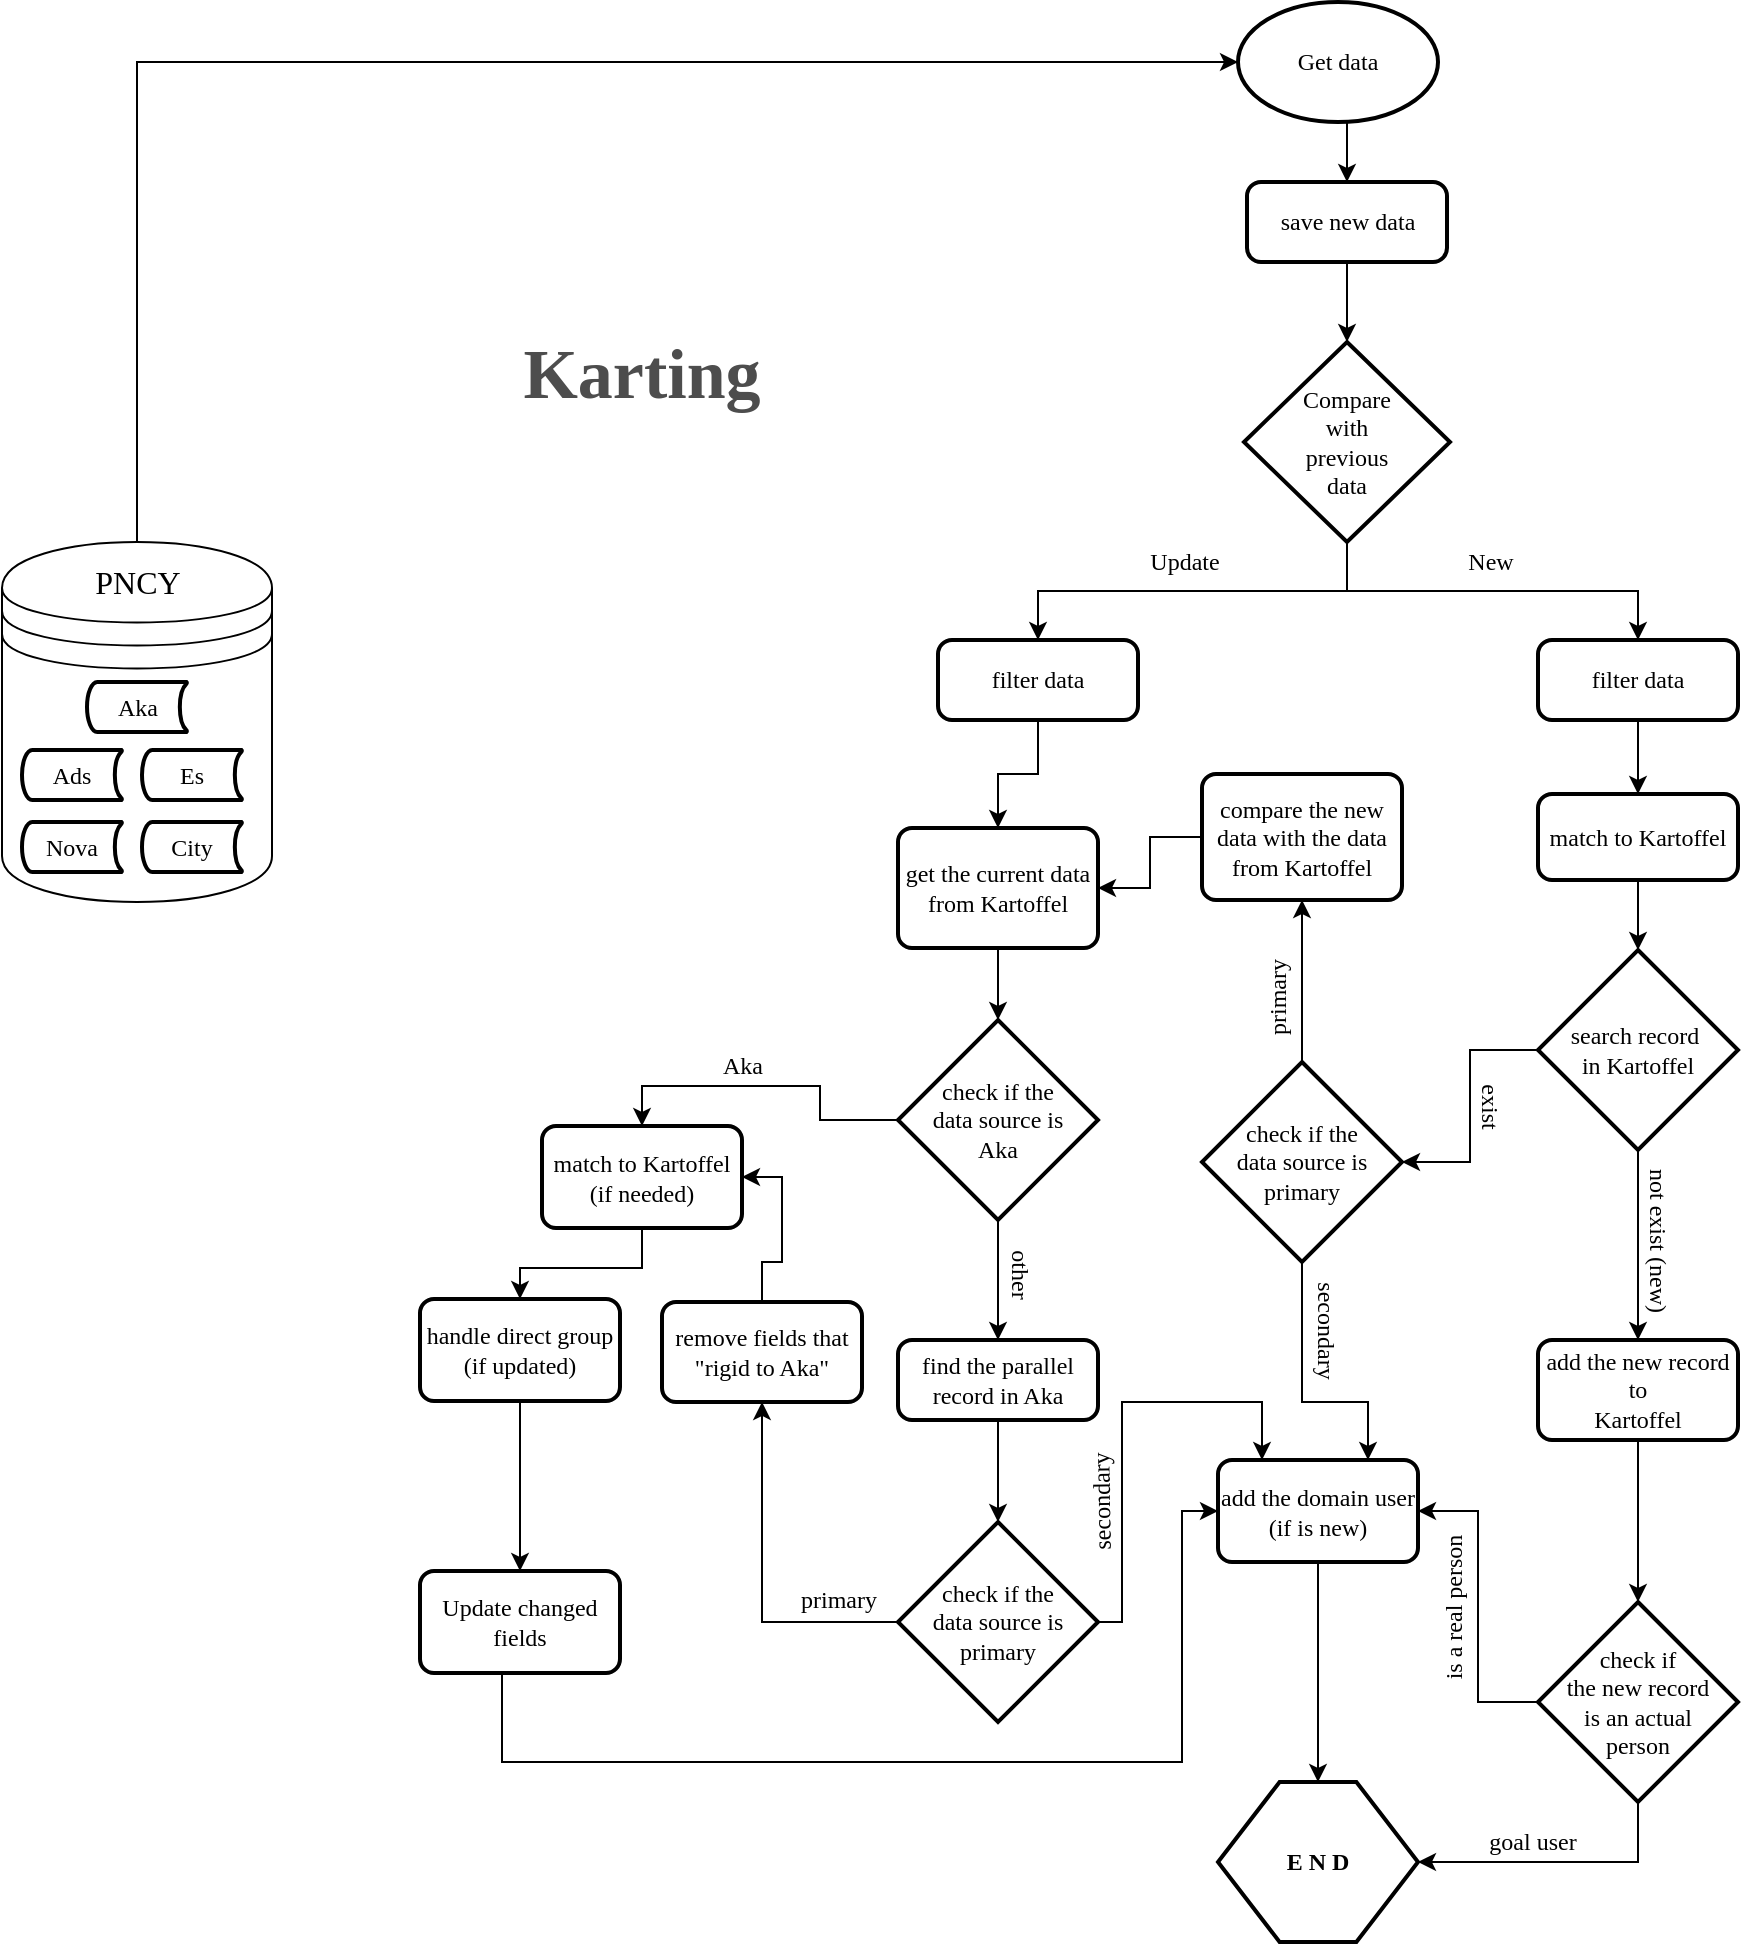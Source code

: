 <mxfile version="12.9.14" type="device"><diagram name="Page-1" id="8ce9d11a-91a2-4d17-14d8-a56ed91bf033"><mxGraphModel dx="1422" dy="745" grid="1" gridSize="10" guides="1" tooltips="1" connect="1" arrows="1" fold="1" page="1" pageScale="1" pageWidth="1100" pageHeight="850" background="#ffffff" math="0" shadow="0"><root><mxCell id="0"/><mxCell id="1" parent="0"/><mxCell id="0X9KsT4Q1YWsbBU1uD7r-31" value="&lt;font size=&quot;1&quot; face=&quot;Comic Sans MS&quot; color=&quot;#4d4d4d&quot;&gt;&lt;b style=&quot;font-size: 35px&quot;&gt;Karting&lt;/b&gt;&lt;/font&gt;" style="text;html=1;strokeColor=none;fillColor=none;align=center;verticalAlign=middle;whiteSpace=wrap;rounded=0;" parent="1" vertex="1"><mxGeometry x="325" y="261" width="170" height="50" as="geometry"/></mxCell><mxCell id="0X9KsT4Q1YWsbBU1uD7r-33" value="" style="group;fontFamily=Comic Sans MS;" parent="1" vertex="1" connectable="0"><mxGeometry x="90" y="370" width="135" height="180" as="geometry"/></mxCell><mxCell id="0X9KsT4Q1YWsbBU1uD7r-25" value="" style="group;fontFamily=Comic Sans MS;" parent="0X9KsT4Q1YWsbBU1uD7r-33" vertex="1" connectable="0"><mxGeometry width="135" height="180" as="geometry"/></mxCell><mxCell id="0X9KsT4Q1YWsbBU1uD7r-10" value="" style="shape=datastore;whiteSpace=wrap;html=1;rounded=0;fontFamily=Comic Sans MS;" parent="0X9KsT4Q1YWsbBU1uD7r-25" vertex="1"><mxGeometry width="135" height="180" as="geometry"/></mxCell><mxCell id="0X9KsT4Q1YWsbBU1uD7r-9" value="&lt;font&gt;Ads&lt;/font&gt;" style="strokeWidth=2;html=1;shape=mxgraph.flowchart.stored_data;whiteSpace=wrap;rounded=0;fontFamily=Comic Sans MS;" parent="0X9KsT4Q1YWsbBU1uD7r-25" vertex="1"><mxGeometry x="10" y="104" width="50" height="25" as="geometry"/></mxCell><mxCell id="0X9KsT4Q1YWsbBU1uD7r-12" value="&lt;font&gt;Aka&lt;/font&gt;" style="strokeWidth=2;html=1;shape=mxgraph.flowchart.stored_data;whiteSpace=wrap;rounded=0;fontFamily=Comic Sans MS;" parent="0X9KsT4Q1YWsbBU1uD7r-25" vertex="1"><mxGeometry x="42.5" y="70" width="50" height="25" as="geometry"/></mxCell><mxCell id="0X9KsT4Q1YWsbBU1uD7r-13" value="&lt;font&gt;Nova&lt;/font&gt;" style="strokeWidth=2;html=1;shape=mxgraph.flowchart.stored_data;whiteSpace=wrap;rounded=0;fontFamily=Comic Sans MS;" parent="0X9KsT4Q1YWsbBU1uD7r-25" vertex="1"><mxGeometry x="10" y="140" width="50" height="25" as="geometry"/></mxCell><mxCell id="0X9KsT4Q1YWsbBU1uD7r-14" value="&lt;font&gt;Es&lt;/font&gt;" style="strokeWidth=2;html=1;shape=mxgraph.flowchart.stored_data;whiteSpace=wrap;rounded=0;fontFamily=Comic Sans MS;" parent="0X9KsT4Q1YWsbBU1uD7r-25" vertex="1"><mxGeometry x="70" y="104" width="50" height="25" as="geometry"/></mxCell><mxCell id="0X9KsT4Q1YWsbBU1uD7r-15" value="&lt;font&gt;City&lt;/font&gt;" style="strokeWidth=2;html=1;shape=mxgraph.flowchart.stored_data;whiteSpace=wrap;rounded=0;fontFamily=Comic Sans MS;" parent="0X9KsT4Q1YWsbBU1uD7r-25" vertex="1"><mxGeometry x="70" y="140" width="50" height="25" as="geometry"/></mxCell><mxCell id="0X9KsT4Q1YWsbBU1uD7r-24" value="&lt;font size=&quot;1&quot;&gt;&lt;span style=&quot;font-size: 16px&quot;&gt;PNCY&lt;/span&gt;&lt;/font&gt;" style="text;html=1;strokeColor=none;fillColor=none;align=center;verticalAlign=middle;whiteSpace=wrap;rounded=0;fontFamily=Comic Sans MS;" parent="0X9KsT4Q1YWsbBU1uD7r-25" vertex="1"><mxGeometry x="47.5" y="10" width="40" height="20" as="geometry"/></mxCell><mxCell id="0X9KsT4Q1YWsbBU1uD7r-40" style="edgeStyle=orthogonalEdgeStyle;rounded=0;orthogonalLoop=1;jettySize=auto;html=1;exitX=0.5;exitY=1;exitDx=0;exitDy=0;exitPerimeter=0;entryX=0.5;entryY=0;entryDx=0;entryDy=0;entryPerimeter=0;fontFamily=Comic Sans MS;" parent="1" source="0X9KsT4Q1YWsbBU1uD7r-55" target="0X9KsT4Q1YWsbBU1uD7r-39" edge="1"><mxGeometry relative="1" as="geometry"/></mxCell><mxCell id="0X9KsT4Q1YWsbBU1uD7r-34" value="Get data" style="strokeWidth=2;html=1;shape=mxgraph.flowchart.start_1;whiteSpace=wrap;rounded=0;fontFamily=Comic Sans MS;" parent="1" vertex="1"><mxGeometry x="708" y="100" width="100" height="60" as="geometry"/></mxCell><mxCell id="0X9KsT4Q1YWsbBU1uD7r-49" style="edgeStyle=orthogonalEdgeStyle;rounded=0;orthogonalLoop=1;jettySize=auto;html=1;exitX=0.5;exitY=1;exitDx=0;exitDy=0;exitPerimeter=0;entryX=0.5;entryY=0;entryDx=0;entryDy=0;fontFamily=Comic Sans MS;" parent="1" source="0X9KsT4Q1YWsbBU1uD7r-39" target="0X9KsT4Q1YWsbBU1uD7r-59" edge="1"><mxGeometry relative="1" as="geometry"><mxPoint x="848" y="410" as="targetPoint"/></mxGeometry></mxCell><mxCell id="0X9KsT4Q1YWsbBU1uD7r-50" style="edgeStyle=orthogonalEdgeStyle;rounded=0;orthogonalLoop=1;jettySize=auto;html=1;exitX=0.5;exitY=1;exitDx=0;exitDy=0;exitPerimeter=0;entryX=0.5;entryY=0;entryDx=0;entryDy=0;fontFamily=Comic Sans MS;" parent="1" source="0X9KsT4Q1YWsbBU1uD7r-39" edge="1" target="XWICBlCiGpZ5X-Jn7A_k-11"><mxGeometry relative="1" as="geometry"><mxPoint x="658" y="410" as="targetPoint"/></mxGeometry></mxCell><mxCell id="0X9KsT4Q1YWsbBU1uD7r-39" value="Compare&lt;br&gt;with&lt;br&gt;previous&lt;br&gt;data" style="strokeWidth=2;html=1;shape=mxgraph.flowchart.decision;whiteSpace=wrap;rounded=0;fontFamily=Comic Sans MS;" parent="1" vertex="1"><mxGeometry x="711" y="270" width="103" height="100" as="geometry"/></mxCell><mxCell id="0X9KsT4Q1YWsbBU1uD7r-51" value="New" style="text;html=1;align=center;verticalAlign=middle;resizable=0;points=[];autosize=1;fontFamily=Comic Sans MS;" parent="1" vertex="1"><mxGeometry x="814" y="370" width="40" height="20" as="geometry"/></mxCell><mxCell id="0X9KsT4Q1YWsbBU1uD7r-53" value="Update" style="text;html=1;align=center;verticalAlign=middle;resizable=0;points=[];autosize=1;fontFamily=Comic Sans MS;" parent="1" vertex="1"><mxGeometry x="651" y="370" width="60" height="20" as="geometry"/></mxCell><mxCell id="0X9KsT4Q1YWsbBU1uD7r-55" value="save new data" style="rounded=1;whiteSpace=wrap;html=1;absoluteArcSize=1;arcSize=14;strokeWidth=2;fontFamily=Comic Sans MS;" parent="1" vertex="1"><mxGeometry x="712.5" y="190" width="100" height="40" as="geometry"/></mxCell><mxCell id="0X9KsT4Q1YWsbBU1uD7r-56" style="edgeStyle=orthogonalEdgeStyle;rounded=0;orthogonalLoop=1;jettySize=auto;html=1;exitX=0.5;exitY=1;exitDx=0;exitDy=0;exitPerimeter=0;entryX=0.5;entryY=0;entryDx=0;entryDy=0;entryPerimeter=0;fontFamily=Comic Sans MS;" parent="1" source="0X9KsT4Q1YWsbBU1uD7r-34" target="0X9KsT4Q1YWsbBU1uD7r-55" edge="1"><mxGeometry relative="1" as="geometry"><mxPoint x="758" y="190" as="sourcePoint"/><mxPoint x="758" y="220" as="targetPoint"/></mxGeometry></mxCell><mxCell id="PlhOd8WzOOGBYQdgrKrJ-2" value="" style="edgeStyle=orthogonalEdgeStyle;rounded=0;orthogonalLoop=1;jettySize=auto;html=1;fontFamily=Comic Sans MS;" parent="1" source="0X9KsT4Q1YWsbBU1uD7r-59" target="PlhOd8WzOOGBYQdgrKrJ-1" edge="1"><mxGeometry relative="1" as="geometry"/></mxCell><mxCell id="0X9KsT4Q1YWsbBU1uD7r-59" value="filter data" style="rounded=1;whiteSpace=wrap;html=1;absoluteArcSize=1;arcSize=14;strokeWidth=2;fontFamily=Comic Sans MS;" parent="1" vertex="1"><mxGeometry x="858" y="419" width="100" height="40" as="geometry"/></mxCell><mxCell id="PlhOd8WzOOGBYQdgrKrJ-4" value="" style="edgeStyle=orthogonalEdgeStyle;rounded=0;orthogonalLoop=1;jettySize=auto;html=1;entryX=0.5;entryY=0;entryDx=0;entryDy=0;entryPerimeter=0;fontFamily=Comic Sans MS;" parent="1" source="PlhOd8WzOOGBYQdgrKrJ-1" target="XWICBlCiGpZ5X-Jn7A_k-1" edge="1"><mxGeometry relative="1" as="geometry"><mxPoint x="858" y="579" as="targetPoint"/></mxGeometry></mxCell><mxCell id="PlhOd8WzOOGBYQdgrKrJ-1" value="match to Kartoffel" style="rounded=1;whiteSpace=wrap;html=1;absoluteArcSize=1;arcSize=14;strokeWidth=2;fontFamily=Comic Sans MS;" parent="1" vertex="1"><mxGeometry x="858" y="496" width="100" height="43" as="geometry"/></mxCell><mxCell id="XWICBlCiGpZ5X-Jn7A_k-10" value="" style="edgeStyle=orthogonalEdgeStyle;rounded=0;orthogonalLoop=1;jettySize=auto;html=1;fontFamily=Comic Sans MS;" edge="1" parent="1" source="XWICBlCiGpZ5X-Jn7A_k-1" target="XWICBlCiGpZ5X-Jn7A_k-9"><mxGeometry relative="1" as="geometry"/></mxCell><mxCell id="XWICBlCiGpZ5X-Jn7A_k-28" value="" style="edgeStyle=orthogonalEdgeStyle;rounded=0;orthogonalLoop=1;jettySize=auto;html=1;fontFamily=Comic Sans MS;" edge="1" parent="1" source="XWICBlCiGpZ5X-Jn7A_k-1" target="XWICBlCiGpZ5X-Jn7A_k-27"><mxGeometry relative="1" as="geometry"/></mxCell><mxCell id="XWICBlCiGpZ5X-Jn7A_k-1" value="&lt;span&gt;search record&amp;nbsp;&lt;br&gt;in&amp;nbsp;&lt;/span&gt;&lt;span&gt;Kartoffel&lt;/span&gt;" style="strokeWidth=2;html=1;shape=mxgraph.flowchart.decision;whiteSpace=wrap;fontFamily=Comic Sans MS;" vertex="1" parent="1"><mxGeometry x="858" y="574" width="100" height="100" as="geometry"/></mxCell><mxCell id="XWICBlCiGpZ5X-Jn7A_k-21" style="edgeStyle=orthogonalEdgeStyle;rounded=0;orthogonalLoop=1;jettySize=auto;html=1;exitX=0.5;exitY=0;exitDx=0;exitDy=0;exitPerimeter=0;entryX=0.5;entryY=1;entryDx=0;entryDy=0;fontFamily=Comic Sans MS;" edge="1" parent="1" source="XWICBlCiGpZ5X-Jn7A_k-9" target="XWICBlCiGpZ5X-Jn7A_k-18"><mxGeometry relative="1" as="geometry"/></mxCell><mxCell id="XWICBlCiGpZ5X-Jn7A_k-25" value="" style="edgeStyle=orthogonalEdgeStyle;rounded=0;orthogonalLoop=1;jettySize=auto;html=1;fontFamily=Comic Sans MS;entryX=0.75;entryY=0;entryDx=0;entryDy=0;" edge="1" parent="1" source="XWICBlCiGpZ5X-Jn7A_k-9" target="XWICBlCiGpZ5X-Jn7A_k-24"><mxGeometry relative="1" as="geometry"><Array as="points"><mxPoint x="740" y="800"/><mxPoint x="773" y="800"/></Array></mxGeometry></mxCell><mxCell id="XWICBlCiGpZ5X-Jn7A_k-9" value="check if the&lt;br&gt;data source is&lt;br&gt;primary" style="strokeWidth=2;html=1;shape=mxgraph.flowchart.decision;whiteSpace=wrap;fontFamily=Comic Sans MS;" vertex="1" parent="1"><mxGeometry x="690" y="630" width="100" height="100" as="geometry"/></mxCell><mxCell id="XWICBlCiGpZ5X-Jn7A_k-44" value="" style="edgeStyle=orthogonalEdgeStyle;rounded=0;orthogonalLoop=1;jettySize=auto;html=1;fontFamily=Comic Sans MS;" edge="1" parent="1" source="XWICBlCiGpZ5X-Jn7A_k-11" target="XWICBlCiGpZ5X-Jn7A_k-43"><mxGeometry relative="1" as="geometry"/></mxCell><mxCell id="XWICBlCiGpZ5X-Jn7A_k-11" value="filter data" style="rounded=1;whiteSpace=wrap;html=1;absoluteArcSize=1;arcSize=14;strokeWidth=2;fontFamily=Comic Sans MS;" vertex="1" parent="1"><mxGeometry x="558" y="419" width="100" height="40" as="geometry"/></mxCell><mxCell id="XWICBlCiGpZ5X-Jn7A_k-49" value="" style="edgeStyle=orthogonalEdgeStyle;rounded=0;orthogonalLoop=1;jettySize=auto;html=1;fontFamily=Comic Sans MS;fontSize=9;" edge="1" parent="1" source="XWICBlCiGpZ5X-Jn7A_k-43" target="XWICBlCiGpZ5X-Jn7A_k-48"><mxGeometry relative="1" as="geometry"/></mxCell><mxCell id="XWICBlCiGpZ5X-Jn7A_k-43" value="get the current data from Kartoffel" style="rounded=1;whiteSpace=wrap;html=1;absoluteArcSize=1;arcSize=14;strokeWidth=2;fontFamily=Comic Sans MS;" vertex="1" parent="1"><mxGeometry x="538" y="513" width="100" height="60" as="geometry"/></mxCell><mxCell id="XWICBlCiGpZ5X-Jn7A_k-15" value="exist" style="text;html=1;align=center;verticalAlign=middle;resizable=0;points=[];autosize=1;rotation=90;fontFamily=Comic Sans MS;" vertex="1" parent="1"><mxGeometry x="814" y="642" width="40" height="20" as="geometry"/></mxCell><mxCell id="XWICBlCiGpZ5X-Jn7A_k-45" style="edgeStyle=orthogonalEdgeStyle;rounded=0;orthogonalLoop=1;jettySize=auto;html=1;exitX=0;exitY=0.5;exitDx=0;exitDy=0;entryX=1;entryY=0.5;entryDx=0;entryDy=0;fontFamily=Comic Sans MS;" edge="1" parent="1" source="XWICBlCiGpZ5X-Jn7A_k-18" target="XWICBlCiGpZ5X-Jn7A_k-43"><mxGeometry relative="1" as="geometry"/></mxCell><mxCell id="XWICBlCiGpZ5X-Jn7A_k-18" value="compare the new data with the data from Kartoffel" style="rounded=1;whiteSpace=wrap;html=1;absoluteArcSize=1;arcSize=14;strokeWidth=2;fontFamily=Comic Sans MS;" vertex="1" parent="1"><mxGeometry x="690" y="486" width="100" height="63" as="geometry"/></mxCell><mxCell id="XWICBlCiGpZ5X-Jn7A_k-22" value="primary" style="text;html=1;align=center;verticalAlign=middle;resizable=0;points=[];autosize=1;rotation=-90;fontFamily=Comic Sans MS;" vertex="1" parent="1"><mxGeometry x="698" y="588" width="60" height="20" as="geometry"/></mxCell><mxCell id="XWICBlCiGpZ5X-Jn7A_k-40" style="edgeStyle=orthogonalEdgeStyle;rounded=0;orthogonalLoop=1;jettySize=auto;html=1;exitX=0.5;exitY=1;exitDx=0;exitDy=0;entryX=0.5;entryY=0;entryDx=0;entryDy=0;fontFamily=Comic Sans MS;" edge="1" parent="1" source="XWICBlCiGpZ5X-Jn7A_k-24" target="XWICBlCiGpZ5X-Jn7A_k-37"><mxGeometry relative="1" as="geometry"/></mxCell><mxCell id="XWICBlCiGpZ5X-Jn7A_k-24" value="&lt;font&gt;add the domain user&lt;br&gt;(if is new)&lt;/font&gt;" style="rounded=1;whiteSpace=wrap;html=1;absoluteArcSize=1;arcSize=14;strokeWidth=2;fontFamily=Comic Sans MS;" vertex="1" parent="1"><mxGeometry x="698" y="829" width="100" height="51" as="geometry"/></mxCell><mxCell id="XWICBlCiGpZ5X-Jn7A_k-26" value="secondary" style="text;html=1;align=center;verticalAlign=middle;resizable=0;points=[];autosize=1;rotation=90;fontFamily=Comic Sans MS;" vertex="1" parent="1"><mxGeometry x="717" y="754" width="70" height="20" as="geometry"/></mxCell><mxCell id="XWICBlCiGpZ5X-Jn7A_k-33" value="" style="edgeStyle=orthogonalEdgeStyle;rounded=0;orthogonalLoop=1;jettySize=auto;html=1;fontFamily=Comic Sans MS;" edge="1" parent="1" source="XWICBlCiGpZ5X-Jn7A_k-27" target="XWICBlCiGpZ5X-Jn7A_k-32"><mxGeometry relative="1" as="geometry"/></mxCell><mxCell id="XWICBlCiGpZ5X-Jn7A_k-27" value="add the new record to&lt;br&gt;Kartoffel" style="rounded=1;whiteSpace=wrap;html=1;absoluteArcSize=1;arcSize=14;strokeWidth=2;fontFamily=Comic Sans MS;" vertex="1" parent="1"><mxGeometry x="858" y="769" width="100" height="50" as="geometry"/></mxCell><mxCell id="XWICBlCiGpZ5X-Jn7A_k-30" value="not exist (new)" style="text;html=1;align=center;verticalAlign=middle;resizable=0;points=[];autosize=1;rotation=90;fontFamily=Comic Sans MS;" vertex="1" parent="1"><mxGeometry x="868" y="709" width="100" height="20" as="geometry"/></mxCell><mxCell id="XWICBlCiGpZ5X-Jn7A_k-34" style="edgeStyle=orthogonalEdgeStyle;rounded=0;orthogonalLoop=1;jettySize=auto;html=1;exitX=0;exitY=0.5;exitDx=0;exitDy=0;exitPerimeter=0;entryX=1;entryY=0.5;entryDx=0;entryDy=0;fontFamily=Comic Sans MS;" edge="1" parent="1" source="XWICBlCiGpZ5X-Jn7A_k-32" target="XWICBlCiGpZ5X-Jn7A_k-24"><mxGeometry relative="1" as="geometry"/></mxCell><mxCell id="XWICBlCiGpZ5X-Jn7A_k-41" style="edgeStyle=orthogonalEdgeStyle;rounded=0;orthogonalLoop=1;jettySize=auto;html=1;exitX=0.5;exitY=1;exitDx=0;exitDy=0;exitPerimeter=0;entryX=1;entryY=0.5;entryDx=0;entryDy=0;fontFamily=Comic Sans MS;" edge="1" parent="1" source="XWICBlCiGpZ5X-Jn7A_k-32" target="XWICBlCiGpZ5X-Jn7A_k-37"><mxGeometry relative="1" as="geometry"/></mxCell><mxCell id="XWICBlCiGpZ5X-Jn7A_k-32" value="check if &lt;br&gt;the new record&lt;br&gt;is an actual&lt;br&gt;person" style="strokeWidth=2;html=1;shape=mxgraph.flowchart.decision;whiteSpace=wrap;fontFamily=Comic Sans MS;" vertex="1" parent="1"><mxGeometry x="858" y="900" width="100" height="100" as="geometry"/></mxCell><mxCell id="XWICBlCiGpZ5X-Jn7A_k-35" value="is a real person" style="text;html=1;align=center;verticalAlign=middle;resizable=0;points=[];autosize=1;rotation=-90;fontFamily=Comic Sans MS;" vertex="1" parent="1"><mxGeometry x="766" y="893" width="100" height="20" as="geometry"/></mxCell><mxCell id="XWICBlCiGpZ5X-Jn7A_k-37" value="&lt;b&gt;&lt;font&gt;E N D&lt;/font&gt;&lt;/b&gt;" style="shape=hexagon;perimeter=hexagonPerimeter2;whiteSpace=wrap;html=1;size=0.308;strokeWidth=2;fontFamily=Comic Sans MS;" vertex="1" parent="1"><mxGeometry x="698" y="990" width="100" height="80" as="geometry"/></mxCell><mxCell id="XWICBlCiGpZ5X-Jn7A_k-46" style="edgeStyle=orthogonalEdgeStyle;rounded=0;orthogonalLoop=1;jettySize=auto;html=1;exitX=0.5;exitY=0;exitDx=0;exitDy=0;entryX=0;entryY=0.5;entryDx=0;entryDy=0;entryPerimeter=0;fontFamily=Comic Sans MS;fontSize=9;" edge="1" parent="1" source="0X9KsT4Q1YWsbBU1uD7r-10" target="0X9KsT4Q1YWsbBU1uD7r-34"><mxGeometry relative="1" as="geometry"/></mxCell><mxCell id="XWICBlCiGpZ5X-Jn7A_k-57" value="" style="edgeStyle=orthogonalEdgeStyle;rounded=0;orthogonalLoop=1;jettySize=auto;html=1;fontFamily=Comic Sans MS;fontSize=9;" edge="1" parent="1" source="XWICBlCiGpZ5X-Jn7A_k-48" target="XWICBlCiGpZ5X-Jn7A_k-56"><mxGeometry relative="1" as="geometry"/></mxCell><mxCell id="XWICBlCiGpZ5X-Jn7A_k-85" style="edgeStyle=orthogonalEdgeStyle;rounded=0;orthogonalLoop=1;jettySize=auto;html=1;exitX=0;exitY=0.5;exitDx=0;exitDy=0;exitPerimeter=0;entryX=0.5;entryY=0;entryDx=0;entryDy=0;fontFamily=Comic Sans MS;fontSize=9;" edge="1" parent="1" source="XWICBlCiGpZ5X-Jn7A_k-48" target="XWICBlCiGpZ5X-Jn7A_k-74"><mxGeometry relative="1" as="geometry"/></mxCell><mxCell id="XWICBlCiGpZ5X-Jn7A_k-48" value="check if the&lt;br&gt;data source is&lt;br&gt;Aka" style="strokeWidth=2;html=1;shape=mxgraph.flowchart.decision;whiteSpace=wrap;fontFamily=Comic Sans MS;" vertex="1" parent="1"><mxGeometry x="538" y="609" width="100" height="100" as="geometry"/></mxCell><mxCell id="XWICBlCiGpZ5X-Jn7A_k-61" value="" style="edgeStyle=orthogonalEdgeStyle;rounded=0;orthogonalLoop=1;jettySize=auto;html=1;fontFamily=Comic Sans MS;fontSize=9;" edge="1" parent="1" source="XWICBlCiGpZ5X-Jn7A_k-56" target="XWICBlCiGpZ5X-Jn7A_k-60"><mxGeometry relative="1" as="geometry"/></mxCell><mxCell id="XWICBlCiGpZ5X-Jn7A_k-56" value="&lt;font&gt;find the&amp;nbsp;parallel record in Aka&lt;/font&gt;" style="rounded=1;whiteSpace=wrap;html=1;absoluteArcSize=1;arcSize=14;strokeWidth=2;fontFamily=Comic Sans MS;" vertex="1" parent="1"><mxGeometry x="538" y="769" width="100" height="40" as="geometry"/></mxCell><mxCell id="XWICBlCiGpZ5X-Jn7A_k-58" value="&lt;font style=&quot;font-size: 12px&quot;&gt;other&lt;/font&gt;" style="text;html=1;align=center;verticalAlign=middle;resizable=0;points=[];autosize=1;fontSize=9;fontFamily=Comic Sans MS;rotation=90;" vertex="1" parent="1"><mxGeometry x="574" y="726" width="50" height="20" as="geometry"/></mxCell><mxCell id="XWICBlCiGpZ5X-Jn7A_k-70" style="edgeStyle=orthogonalEdgeStyle;rounded=0;orthogonalLoop=1;jettySize=auto;html=1;exitX=1;exitY=0.5;exitDx=0;exitDy=0;exitPerimeter=0;fontFamily=Comic Sans MS;fontSize=9;" edge="1" parent="1" source="XWICBlCiGpZ5X-Jn7A_k-60"><mxGeometry relative="1" as="geometry"><mxPoint x="720" y="829" as="targetPoint"/><Array as="points"><mxPoint x="650" y="910"/><mxPoint x="650" y="800"/><mxPoint x="720" y="800"/></Array></mxGeometry></mxCell><mxCell id="XWICBlCiGpZ5X-Jn7A_k-78" value="" style="edgeStyle=orthogonalEdgeStyle;rounded=0;orthogonalLoop=1;jettySize=auto;html=1;fontFamily=Comic Sans MS;fontSize=9;" edge="1" parent="1" source="XWICBlCiGpZ5X-Jn7A_k-60" target="XWICBlCiGpZ5X-Jn7A_k-77"><mxGeometry relative="1" as="geometry"/></mxCell><mxCell id="XWICBlCiGpZ5X-Jn7A_k-60" value="check if the&lt;br&gt;data source is&lt;br&gt;primary" style="strokeWidth=2;html=1;shape=mxgraph.flowchart.decision;whiteSpace=wrap;fontFamily=Comic Sans MS;" vertex="1" parent="1"><mxGeometry x="538" y="860" width="100" height="100" as="geometry"/></mxCell><mxCell id="XWICBlCiGpZ5X-Jn7A_k-71" value="secondary" style="text;html=1;align=center;verticalAlign=middle;resizable=0;points=[];autosize=1;rotation=-91;fontFamily=Comic Sans MS;" vertex="1" parent="1"><mxGeometry x="605" y="840" width="70" height="20" as="geometry"/></mxCell><mxCell id="XWICBlCiGpZ5X-Jn7A_k-72" value="goal user" style="text;html=1;align=center;verticalAlign=middle;resizable=0;points=[];autosize=1;rotation=0;fontFamily=Comic Sans MS;" vertex="1" parent="1"><mxGeometry x="820" y="1010" width="70" height="20" as="geometry"/></mxCell><mxCell id="XWICBlCiGpZ5X-Jn7A_k-84" value="" style="edgeStyle=orthogonalEdgeStyle;rounded=0;orthogonalLoop=1;jettySize=auto;html=1;fontFamily=Comic Sans MS;fontSize=9;" edge="1" parent="1" source="XWICBlCiGpZ5X-Jn7A_k-74" target="XWICBlCiGpZ5X-Jn7A_k-83"><mxGeometry relative="1" as="geometry"/></mxCell><mxCell id="XWICBlCiGpZ5X-Jn7A_k-74" value="match to Kartoffel&lt;br&gt;(if needed)" style="rounded=1;whiteSpace=wrap;html=1;absoluteArcSize=1;arcSize=14;strokeWidth=2;fontFamily=Comic Sans MS;" vertex="1" parent="1"><mxGeometry x="360" y="662" width="100" height="51" as="geometry"/></mxCell><mxCell id="XWICBlCiGpZ5X-Jn7A_k-88" value="" style="edgeStyle=orthogonalEdgeStyle;rounded=0;orthogonalLoop=1;jettySize=auto;html=1;fontFamily=Comic Sans MS;fontSize=9;" edge="1" parent="1" source="XWICBlCiGpZ5X-Jn7A_k-83" target="XWICBlCiGpZ5X-Jn7A_k-87"><mxGeometry relative="1" as="geometry"/></mxCell><mxCell id="XWICBlCiGpZ5X-Jn7A_k-83" value="handle direct group&lt;br&gt;(if updated)" style="rounded=1;whiteSpace=wrap;html=1;absoluteArcSize=1;arcSize=14;strokeWidth=2;fontFamily=Comic Sans MS;" vertex="1" parent="1"><mxGeometry x="299" y="748.5" width="100" height="51" as="geometry"/></mxCell><mxCell id="XWICBlCiGpZ5X-Jn7A_k-89" style="edgeStyle=orthogonalEdgeStyle;rounded=0;orthogonalLoop=1;jettySize=auto;html=1;exitX=0.5;exitY=1;exitDx=0;exitDy=0;entryX=0;entryY=0.5;entryDx=0;entryDy=0;fontFamily=Comic Sans MS;fontSize=9;" edge="1" parent="1" source="XWICBlCiGpZ5X-Jn7A_k-87" target="XWICBlCiGpZ5X-Jn7A_k-24"><mxGeometry relative="1" as="geometry"><Array as="points"><mxPoint x="340" y="980"/><mxPoint x="680" y="980"/><mxPoint x="680" y="855"/></Array></mxGeometry></mxCell><mxCell id="XWICBlCiGpZ5X-Jn7A_k-87" value="Update changed fields" style="rounded=1;whiteSpace=wrap;html=1;absoluteArcSize=1;arcSize=14;strokeWidth=2;fontFamily=Comic Sans MS;" vertex="1" parent="1"><mxGeometry x="299" y="884.5" width="100" height="51" as="geometry"/></mxCell><mxCell id="XWICBlCiGpZ5X-Jn7A_k-76" value="&lt;span style=&quot;font-size: 12px&quot;&gt;Aka&lt;/span&gt;" style="text;html=1;align=center;verticalAlign=middle;resizable=0;points=[];autosize=1;fontSize=9;fontFamily=Comic Sans MS;" vertex="1" parent="1"><mxGeometry x="440" y="622" width="40" height="20" as="geometry"/></mxCell><mxCell id="XWICBlCiGpZ5X-Jn7A_k-86" style="edgeStyle=orthogonalEdgeStyle;rounded=0;orthogonalLoop=1;jettySize=auto;html=1;exitX=0.5;exitY=0;exitDx=0;exitDy=0;entryX=1;entryY=0.5;entryDx=0;entryDy=0;fontFamily=Comic Sans MS;fontSize=9;" edge="1" parent="1" source="XWICBlCiGpZ5X-Jn7A_k-77" target="XWICBlCiGpZ5X-Jn7A_k-74"><mxGeometry relative="1" as="geometry"/></mxCell><mxCell id="XWICBlCiGpZ5X-Jn7A_k-77" value="remove fields that &lt;br&gt;&quot;rigid to Aka&quot;" style="rounded=1;whiteSpace=wrap;html=1;absoluteArcSize=1;arcSize=14;strokeWidth=2;fontFamily=Comic Sans MS;" vertex="1" parent="1"><mxGeometry x="420" y="750" width="100" height="50" as="geometry"/></mxCell><mxCell id="XWICBlCiGpZ5X-Jn7A_k-82" value="primary" style="text;html=1;align=center;verticalAlign=middle;resizable=0;points=[];autosize=1;rotation=0;fontFamily=Comic Sans MS;" vertex="1" parent="1"><mxGeometry x="478" y="889" width="60" height="20" as="geometry"/></mxCell></root></mxGraphModel></diagram></mxfile>
